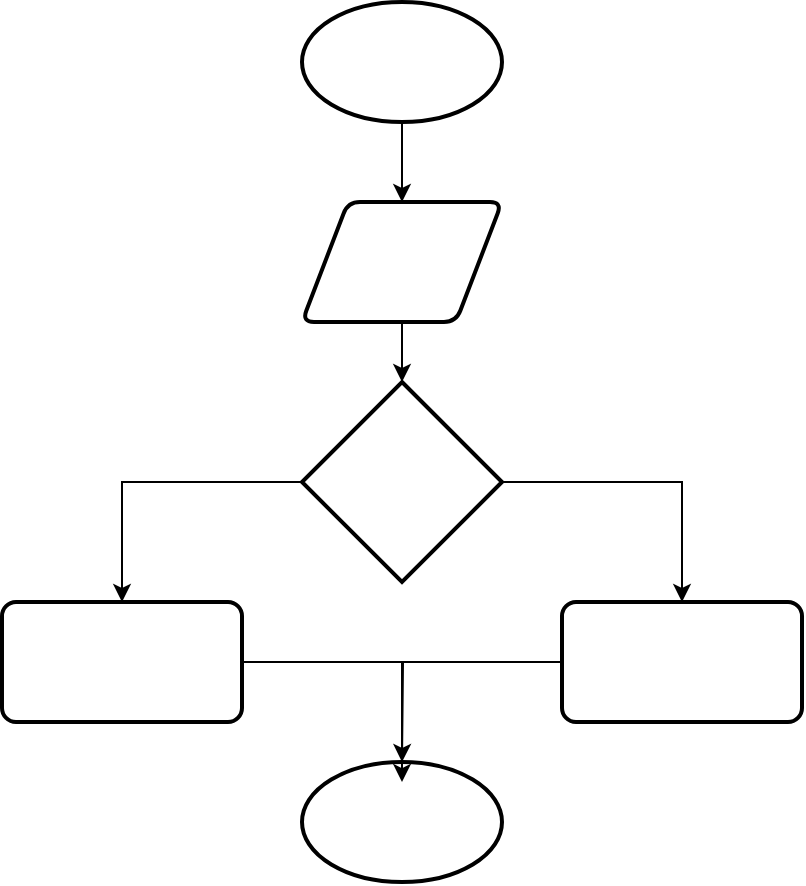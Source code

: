 <mxfile version="25.0.2">
  <diagram name="Page-1" id="gLo6yfBA45xpCXMqz-ns">
    <mxGraphModel dx="863" dy="505" grid="1" gridSize="10" guides="1" tooltips="1" connect="1" arrows="1" fold="1" page="1" pageScale="1" pageWidth="850" pageHeight="1100" math="0" shadow="0">
      <root>
        <mxCell id="0" />
        <mxCell id="1" parent="0" />
        <mxCell id="BozT58qzWdpXFKe4H0U9-26" value="&lt;font style=&quot;font-size: 21px;&quot;&gt;true&lt;/font&gt;" style="text;strokeColor=none;align=center;fillColor=none;html=1;verticalAlign=middle;whiteSpace=wrap;rounded=0;fontColor=#FFFFFF;" parent="1" vertex="1">
          <mxGeometry x="90" y="260" width="90" height="45" as="geometry" />
        </mxCell>
        <mxCell id="h_6kBLBXPy8EBbejA-hk-15" style="edgeStyle=orthogonalEdgeStyle;rounded=0;orthogonalLoop=1;jettySize=auto;html=1;" edge="1" parent="1" source="h_6kBLBXPy8EBbejA-hk-1">
          <mxGeometry relative="1" as="geometry">
            <mxPoint x="240" y="440" as="targetPoint" />
          </mxGeometry>
        </mxCell>
        <mxCell id="h_6kBLBXPy8EBbejA-hk-1" value="&lt;span style=&quot;color: rgb(255, 255, 255);&quot;&gt;In &quot;a nhỏ hơn b&quot;&lt;/span&gt;" style="rounded=1;whiteSpace=wrap;html=1;absoluteArcSize=1;arcSize=14;strokeWidth=2;" vertex="1" parent="1">
          <mxGeometry x="320" y="360" width="120" height="60" as="geometry" />
        </mxCell>
        <mxCell id="h_6kBLBXPy8EBbejA-hk-2" value="&lt;span style=&quot;color: rgb(255, 255, 255);&quot;&gt;In &quot;a lớn&lt;/span&gt;&lt;span style=&quot;color: rgb(255, 255, 255); background-color: initial;&quot;&gt;&amp;nbsp;hơn b&quot;&lt;/span&gt;" style="rounded=1;whiteSpace=wrap;html=1;absoluteArcSize=1;arcSize=14;strokeWidth=2;" vertex="1" parent="1">
          <mxGeometry x="40" y="360" width="120" height="60" as="geometry" />
        </mxCell>
        <mxCell id="h_6kBLBXPy8EBbejA-hk-3" value="&lt;span style=&quot;color: rgb(255, 255, 255); font-size: 20px;&quot;&gt;End&lt;/span&gt;" style="strokeWidth=2;html=1;shape=mxgraph.flowchart.start_1;whiteSpace=wrap;" vertex="1" parent="1">
          <mxGeometry x="190" y="440" width="100" height="60" as="geometry" />
        </mxCell>
        <mxCell id="h_6kBLBXPy8EBbejA-hk-11" style="edgeStyle=orthogonalEdgeStyle;rounded=0;orthogonalLoop=1;jettySize=auto;html=1;entryX=0.5;entryY=0;entryDx=0;entryDy=0;" edge="1" parent="1" source="h_6kBLBXPy8EBbejA-hk-4" target="h_6kBLBXPy8EBbejA-hk-2">
          <mxGeometry relative="1" as="geometry" />
        </mxCell>
        <mxCell id="h_6kBLBXPy8EBbejA-hk-13" style="edgeStyle=orthogonalEdgeStyle;rounded=0;orthogonalLoop=1;jettySize=auto;html=1;entryX=0.5;entryY=0;entryDx=0;entryDy=0;" edge="1" parent="1" source="h_6kBLBXPy8EBbejA-hk-4" target="h_6kBLBXPy8EBbejA-hk-1">
          <mxGeometry relative="1" as="geometry" />
        </mxCell>
        <mxCell id="h_6kBLBXPy8EBbejA-hk-4" value="&lt;span style=&quot;color: rgb(255, 255, 255);&quot;&gt;&lt;font style=&quot;font-size: 21px;&quot;&gt;a &amp;gt; b?&lt;/font&gt;&lt;/span&gt;" style="strokeWidth=2;html=1;shape=mxgraph.flowchart.decision;whiteSpace=wrap;" vertex="1" parent="1">
          <mxGeometry x="190" y="250" width="100" height="100" as="geometry" />
        </mxCell>
        <mxCell id="h_6kBLBXPy8EBbejA-hk-7" value="" style="edgeStyle=orthogonalEdgeStyle;rounded=0;orthogonalLoop=1;jettySize=auto;html=1;" edge="1" parent="1" source="h_6kBLBXPy8EBbejA-hk-5" target="h_6kBLBXPy8EBbejA-hk-6">
          <mxGeometry relative="1" as="geometry" />
        </mxCell>
        <mxCell id="h_6kBLBXPy8EBbejA-hk-5" value="&lt;span style=&quot;color: rgb(255, 255, 255); font-size: 20px;&quot;&gt;Start&lt;/span&gt;" style="strokeWidth=2;html=1;shape=mxgraph.flowchart.start_1;whiteSpace=wrap;" vertex="1" parent="1">
          <mxGeometry x="190" y="60" width="100" height="60" as="geometry" />
        </mxCell>
        <mxCell id="h_6kBLBXPy8EBbejA-hk-8" value="" style="edgeStyle=orthogonalEdgeStyle;rounded=0;orthogonalLoop=1;jettySize=auto;html=1;" edge="1" parent="1" source="h_6kBLBXPy8EBbejA-hk-6" target="h_6kBLBXPy8EBbejA-hk-4">
          <mxGeometry relative="1" as="geometry" />
        </mxCell>
        <mxCell id="h_6kBLBXPy8EBbejA-hk-6" value="&lt;span style=&quot;color: rgb(255, 255, 255);&quot;&gt;Nhập số a,b&lt;/span&gt;" style="shape=parallelogram;html=1;strokeWidth=2;perimeter=parallelogramPerimeter;whiteSpace=wrap;rounded=1;arcSize=12;size=0.23;" vertex="1" parent="1">
          <mxGeometry x="190" y="160" width="100" height="60" as="geometry" />
        </mxCell>
        <mxCell id="h_6kBLBXPy8EBbejA-hk-12" value="&lt;span style=&quot;&quot;&gt;&lt;font style=&quot;font-size: 21px;&quot;&gt;false&lt;/font&gt;&lt;/span&gt;" style="text;strokeColor=none;align=center;fillColor=none;html=1;verticalAlign=middle;whiteSpace=wrap;rounded=0;fontColor=#FFFFFF;" vertex="1" parent="1">
          <mxGeometry x="290" y="260" width="90" height="45" as="geometry" />
        </mxCell>
        <mxCell id="h_6kBLBXPy8EBbejA-hk-14" style="edgeStyle=orthogonalEdgeStyle;rounded=0;orthogonalLoop=1;jettySize=auto;html=1;entryX=0.5;entryY=0.167;entryDx=0;entryDy=0;entryPerimeter=0;" edge="1" parent="1" source="h_6kBLBXPy8EBbejA-hk-2" target="h_6kBLBXPy8EBbejA-hk-3">
          <mxGeometry relative="1" as="geometry" />
        </mxCell>
      </root>
    </mxGraphModel>
  </diagram>
</mxfile>
